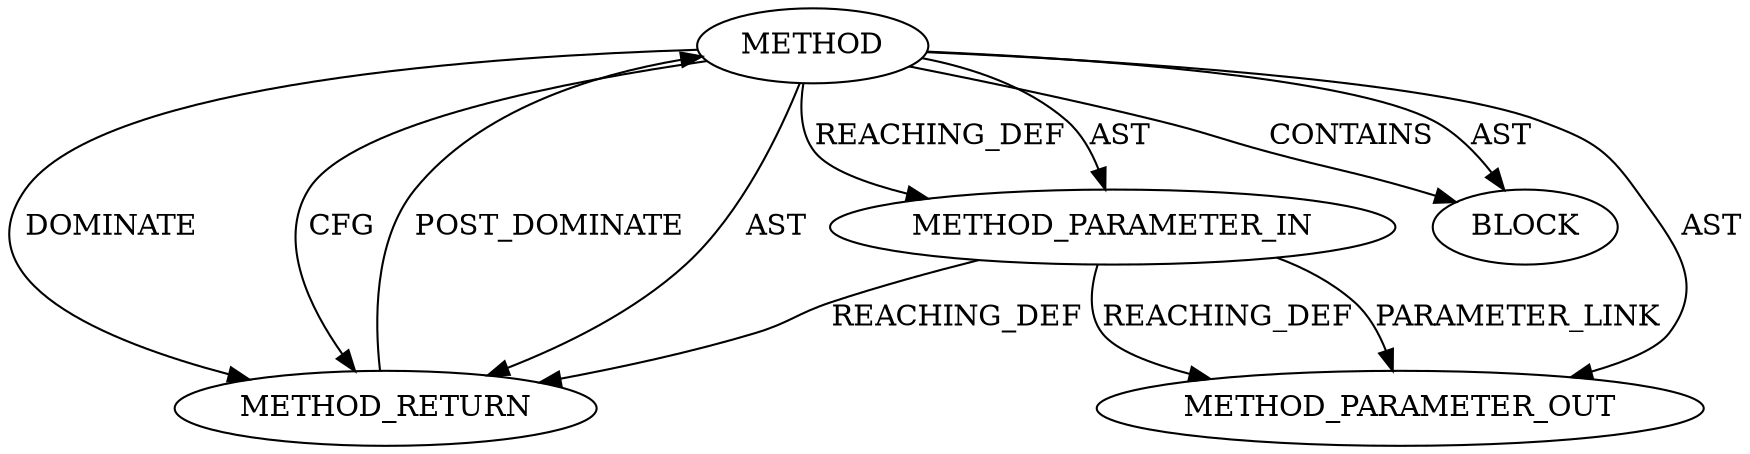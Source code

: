 digraph {
  21847 [label=METHOD_PARAMETER_OUT ORDER=1 CODE="p1" IS_VARIADIC=false TYPE_FULL_NAME="ANY" EVALUATION_STRATEGY="BY_VALUE" INDEX=1 NAME="p1"]
  19594 [label=METHOD_RETURN ORDER=2 CODE="RET" TYPE_FULL_NAME="ANY" EVALUATION_STRATEGY="BY_VALUE"]
  19591 [label=METHOD AST_PARENT_TYPE="NAMESPACE_BLOCK" AST_PARENT_FULL_NAME="<global>" ORDER=0 CODE="<empty>" FULL_NAME="skb_frag_size" IS_EXTERNAL=true FILENAME="<empty>" SIGNATURE="" NAME="skb_frag_size"]
  19593 [label=BLOCK ORDER=1 ARGUMENT_INDEX=1 CODE="<empty>" TYPE_FULL_NAME="ANY"]
  19592 [label=METHOD_PARAMETER_IN ORDER=1 CODE="p1" IS_VARIADIC=false TYPE_FULL_NAME="ANY" EVALUATION_STRATEGY="BY_VALUE" INDEX=1 NAME="p1"]
  19591 -> 19592 [label=REACHING_DEF VARIABLE=""]
  19591 -> 19594 [label=DOMINATE ]
  19592 -> 19594 [label=REACHING_DEF VARIABLE="p1"]
  19591 -> 19592 [label=AST ]
  19591 -> 19593 [label=CONTAINS ]
  19594 -> 19591 [label=POST_DOMINATE ]
  19591 -> 19594 [label=CFG ]
  19591 -> 19594 [label=AST ]
  19591 -> 19593 [label=AST ]
  19591 -> 21847 [label=AST ]
  19592 -> 21847 [label=REACHING_DEF VARIABLE="p1"]
  19592 -> 21847 [label=PARAMETER_LINK ]
}
